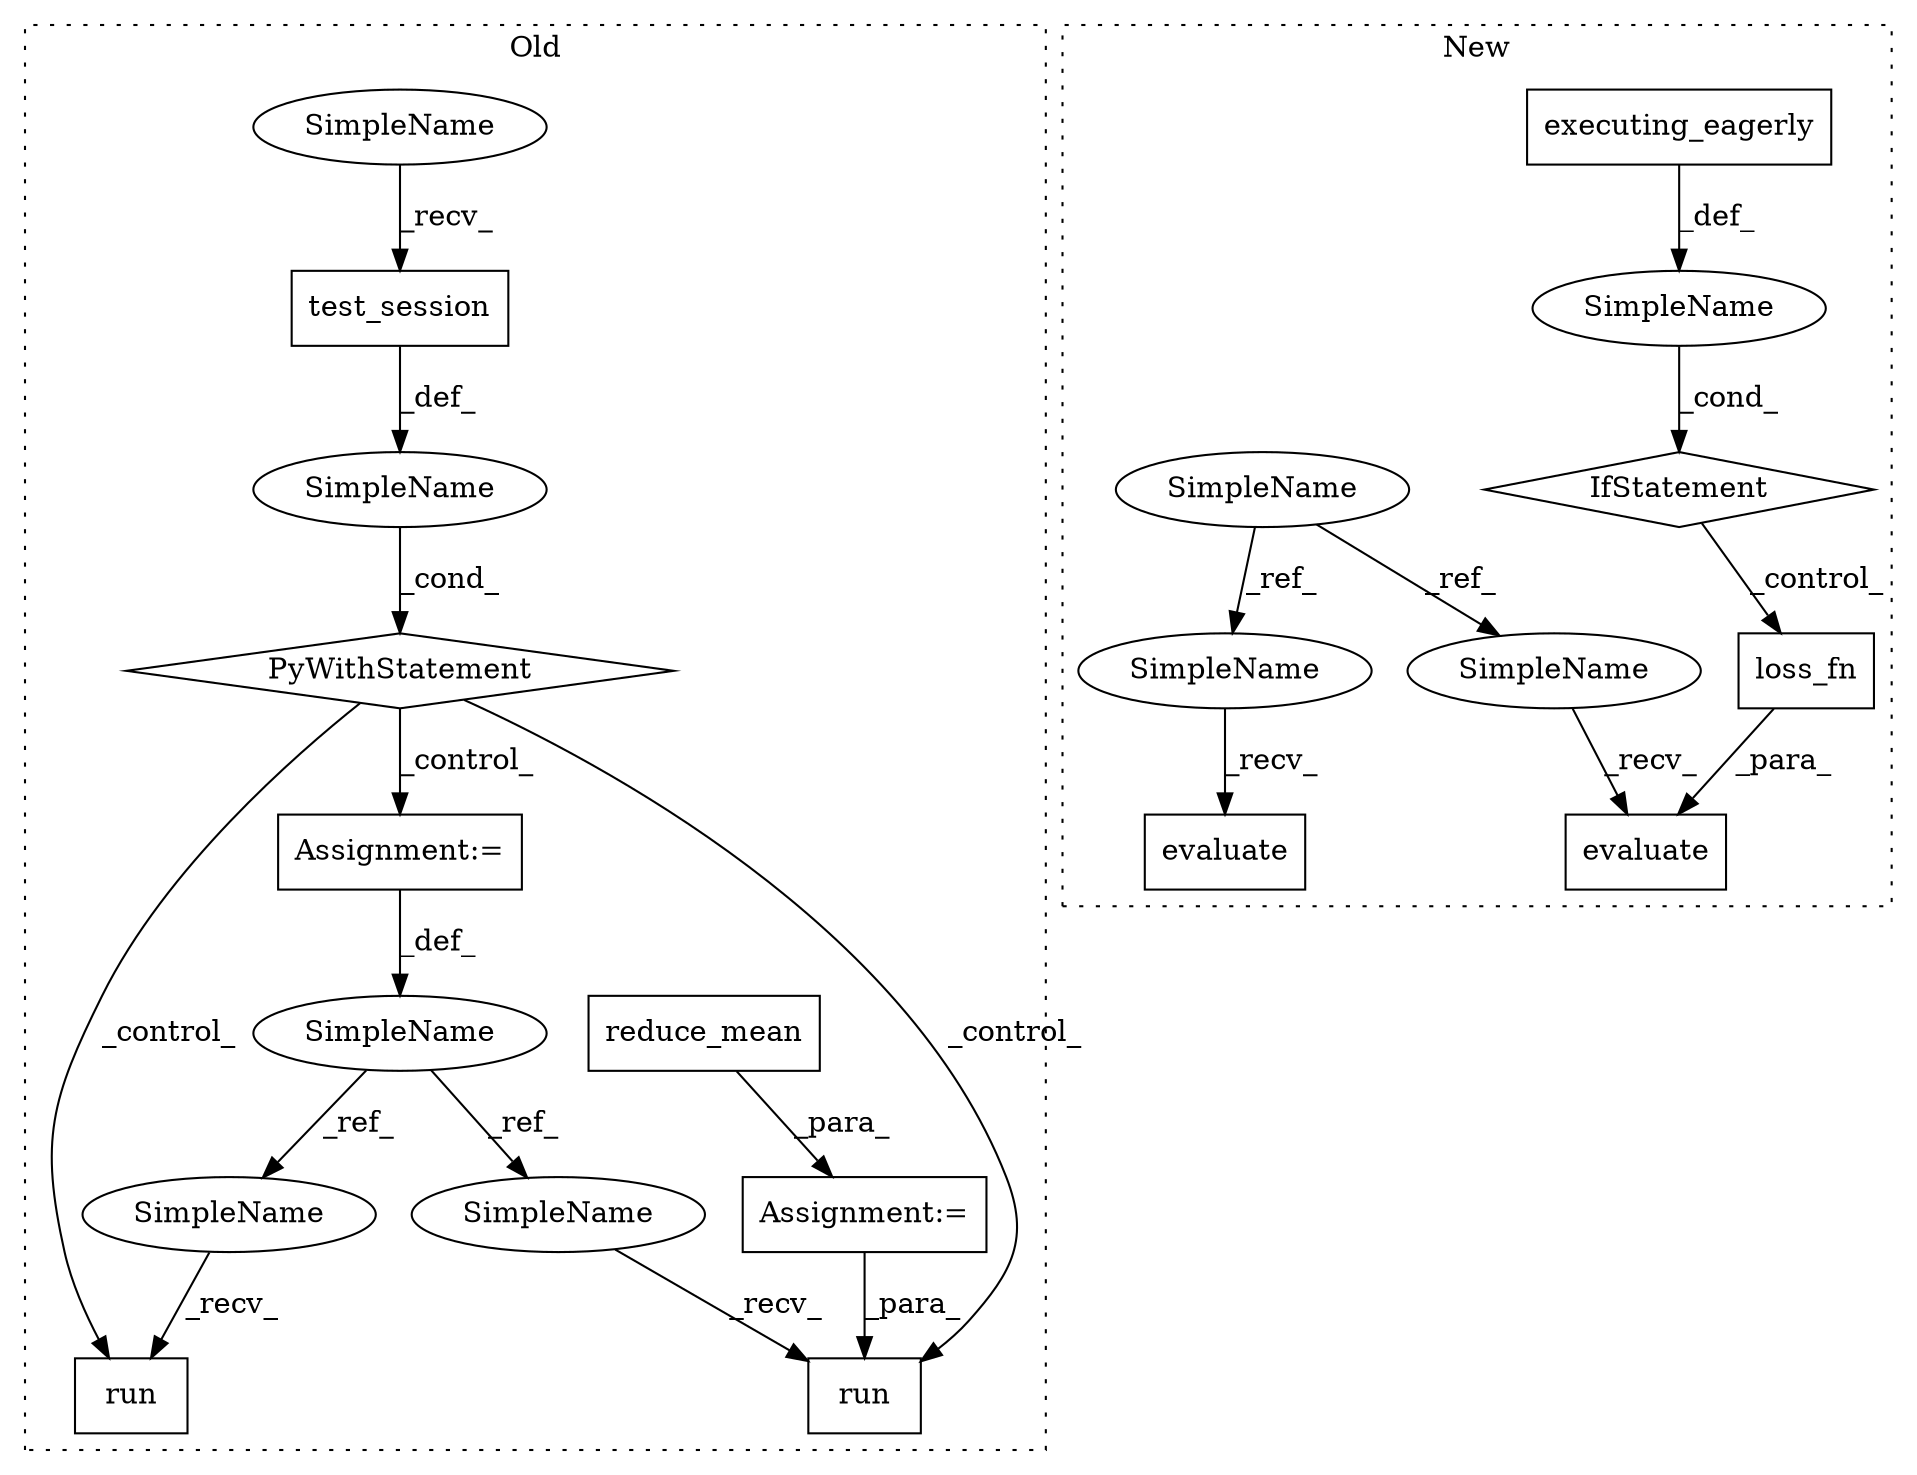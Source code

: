 digraph G {
subgraph cluster0 {
1 [label="test_session" a="32" s="41551" l="14" shape="box"];
5 [label="PyWithStatement" a="104" s="41536,41565" l="10,2" shape="diamond"];
6 [label="run" a="32" s="41618,41630" l="4,1" shape="box"];
7 [label="SimpleName" a="42" s="" l="" shape="ellipse"];
8 [label="run" a="32" s="41596,41604" l="4,1" shape="box"];
13 [label="reduce_mean" a="32" s="41366,41403" l="12,1" shape="box"];
14 [label="SimpleName" a="42" s="41579" l="4" shape="ellipse"];
15 [label="Assignment:=" a="7" s="41579" l="4" shape="box"];
16 [label="Assignment:=" a="7" s="41354" l="1" shape="box"];
19 [label="SimpleName" a="42" s="41613" l="4" shape="ellipse"];
20 [label="SimpleName" a="42" s="41591" l="4" shape="ellipse"];
21 [label="SimpleName" a="42" s="41546" l="4" shape="ellipse"];
label = "Old";
style="dotted";
}
subgraph cluster1 {
2 [label="loss_fn" a="32" s="40112" l="9" shape="box"];
3 [label="SimpleName" a="42" s="" l="" shape="ellipse"];
4 [label="IfStatement" a="25" s="40099" l="3" shape="diamond"];
9 [label="evaluate" a="32" s="40210,40227" l="9,1" shape="box"];
10 [label="executing_eagerly" a="32" s="40080" l="19" shape="box"];
11 [label="SimpleName" a="42" s="38809" l="4" shape="ellipse"];
12 [label="evaluate" a="32" s="40185,40198" l="9,1" shape="box"];
17 [label="SimpleName" a="42" s="40180" l="4" shape="ellipse"];
18 [label="SimpleName" a="42" s="40205" l="4" shape="ellipse"];
label = "New";
style="dotted";
}
1 -> 7 [label="_def_"];
2 -> 9 [label="_para_"];
3 -> 4 [label="_cond_"];
4 -> 2 [label="_control_"];
5 -> 15 [label="_control_"];
5 -> 8 [label="_control_"];
5 -> 6 [label="_control_"];
7 -> 5 [label="_cond_"];
10 -> 3 [label="_def_"];
11 -> 17 [label="_ref_"];
11 -> 18 [label="_ref_"];
13 -> 16 [label="_para_"];
14 -> 19 [label="_ref_"];
14 -> 20 [label="_ref_"];
15 -> 14 [label="_def_"];
16 -> 6 [label="_para_"];
17 -> 12 [label="_recv_"];
18 -> 9 [label="_recv_"];
19 -> 6 [label="_recv_"];
20 -> 8 [label="_recv_"];
21 -> 1 [label="_recv_"];
}